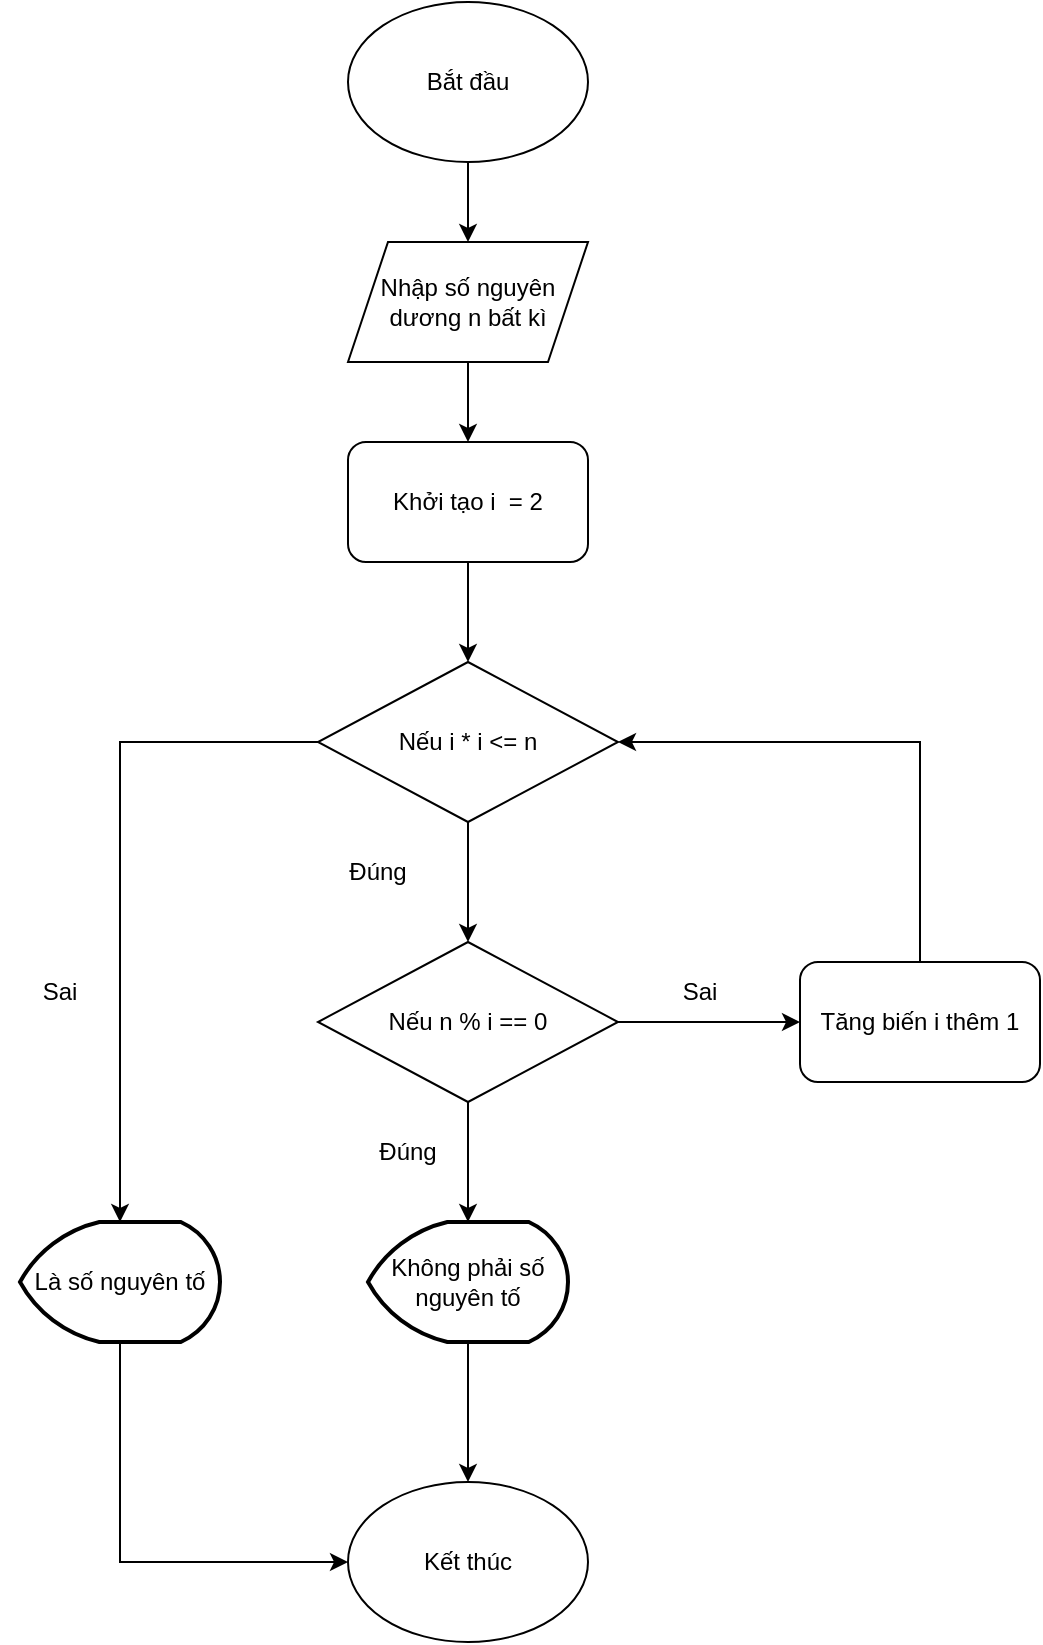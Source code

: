 <mxfile version="25.0.3">
  <diagram id="C5RBs43oDa-KdzZeNtuy" name="Page-1">
    <mxGraphModel dx="996" dy="567" grid="1" gridSize="10" guides="1" tooltips="1" connect="1" arrows="1" fold="1" page="1" pageScale="1" pageWidth="827" pageHeight="1169" math="0" shadow="0">
      <root>
        <mxCell id="WIyWlLk6GJQsqaUBKTNV-0" />
        <mxCell id="WIyWlLk6GJQsqaUBKTNV-1" parent="WIyWlLk6GJQsqaUBKTNV-0" />
        <mxCell id="DYsbvY0A7Q3seqad_XEp-3" value="" style="edgeStyle=orthogonalEdgeStyle;rounded=0;orthogonalLoop=1;jettySize=auto;html=1;" edge="1" parent="WIyWlLk6GJQsqaUBKTNV-1" source="DYsbvY0A7Q3seqad_XEp-0" target="DYsbvY0A7Q3seqad_XEp-2">
          <mxGeometry relative="1" as="geometry" />
        </mxCell>
        <mxCell id="DYsbvY0A7Q3seqad_XEp-0" value="Bắt đầu" style="ellipse;whiteSpace=wrap;html=1;" vertex="1" parent="WIyWlLk6GJQsqaUBKTNV-1">
          <mxGeometry x="354" y="30" width="120" height="80" as="geometry" />
        </mxCell>
        <mxCell id="DYsbvY0A7Q3seqad_XEp-1" value="Kết thúc" style="ellipse;whiteSpace=wrap;html=1;" vertex="1" parent="WIyWlLk6GJQsqaUBKTNV-1">
          <mxGeometry x="354" y="770" width="120" height="80" as="geometry" />
        </mxCell>
        <mxCell id="DYsbvY0A7Q3seqad_XEp-5" value="" style="edgeStyle=orthogonalEdgeStyle;rounded=0;orthogonalLoop=1;jettySize=auto;html=1;" edge="1" parent="WIyWlLk6GJQsqaUBKTNV-1" source="DYsbvY0A7Q3seqad_XEp-2" target="DYsbvY0A7Q3seqad_XEp-4">
          <mxGeometry relative="1" as="geometry" />
        </mxCell>
        <mxCell id="DYsbvY0A7Q3seqad_XEp-2" value="Nhập số nguyên dương n bất kì" style="shape=parallelogram;perimeter=parallelogramPerimeter;whiteSpace=wrap;html=1;fixedSize=1;" vertex="1" parent="WIyWlLk6GJQsqaUBKTNV-1">
          <mxGeometry x="354" y="150" width="120" height="60" as="geometry" />
        </mxCell>
        <mxCell id="DYsbvY0A7Q3seqad_XEp-7" value="" style="edgeStyle=orthogonalEdgeStyle;rounded=0;orthogonalLoop=1;jettySize=auto;html=1;" edge="1" parent="WIyWlLk6GJQsqaUBKTNV-1" source="DYsbvY0A7Q3seqad_XEp-4" target="DYsbvY0A7Q3seqad_XEp-6">
          <mxGeometry relative="1" as="geometry" />
        </mxCell>
        <mxCell id="DYsbvY0A7Q3seqad_XEp-4" value="Khởi tạo i&amp;nbsp; = 2" style="rounded=1;whiteSpace=wrap;html=1;" vertex="1" parent="WIyWlLk6GJQsqaUBKTNV-1">
          <mxGeometry x="354" y="250" width="120" height="60" as="geometry" />
        </mxCell>
        <mxCell id="DYsbvY0A7Q3seqad_XEp-11" value="" style="edgeStyle=orthogonalEdgeStyle;rounded=0;orthogonalLoop=1;jettySize=auto;html=1;" edge="1" parent="WIyWlLk6GJQsqaUBKTNV-1" source="DYsbvY0A7Q3seqad_XEp-6" target="DYsbvY0A7Q3seqad_XEp-10">
          <mxGeometry relative="1" as="geometry" />
        </mxCell>
        <mxCell id="DYsbvY0A7Q3seqad_XEp-6" value="Nếu i * i &amp;lt;= n" style="rhombus;whiteSpace=wrap;html=1;" vertex="1" parent="WIyWlLk6GJQsqaUBKTNV-1">
          <mxGeometry x="339" y="360" width="150" height="80" as="geometry" />
        </mxCell>
        <mxCell id="DYsbvY0A7Q3seqad_XEp-15" value="" style="edgeStyle=orthogonalEdgeStyle;rounded=0;orthogonalLoop=1;jettySize=auto;html=1;" edge="1" parent="WIyWlLk6GJQsqaUBKTNV-1" source="DYsbvY0A7Q3seqad_XEp-10" target="DYsbvY0A7Q3seqad_XEp-14">
          <mxGeometry relative="1" as="geometry" />
        </mxCell>
        <mxCell id="DYsbvY0A7Q3seqad_XEp-23" value="" style="edgeStyle=orthogonalEdgeStyle;rounded=0;orthogonalLoop=1;jettySize=auto;html=1;" edge="1" parent="WIyWlLk6GJQsqaUBKTNV-1" source="DYsbvY0A7Q3seqad_XEp-10" target="DYsbvY0A7Q3seqad_XEp-22">
          <mxGeometry relative="1" as="geometry" />
        </mxCell>
        <mxCell id="DYsbvY0A7Q3seqad_XEp-10" value="Nếu n % i == 0" style="rhombus;whiteSpace=wrap;html=1;" vertex="1" parent="WIyWlLk6GJQsqaUBKTNV-1">
          <mxGeometry x="339" y="500" width="150" height="80" as="geometry" />
        </mxCell>
        <mxCell id="DYsbvY0A7Q3seqad_XEp-12" value="Đúng" style="text;html=1;align=center;verticalAlign=middle;whiteSpace=wrap;rounded=0;" vertex="1" parent="WIyWlLk6GJQsqaUBKTNV-1">
          <mxGeometry x="339" y="450" width="60" height="30" as="geometry" />
        </mxCell>
        <mxCell id="DYsbvY0A7Q3seqad_XEp-21" value="" style="edgeStyle=orthogonalEdgeStyle;rounded=0;orthogonalLoop=1;jettySize=auto;html=1;" edge="1" parent="WIyWlLk6GJQsqaUBKTNV-1" source="DYsbvY0A7Q3seqad_XEp-14" target="DYsbvY0A7Q3seqad_XEp-1">
          <mxGeometry relative="1" as="geometry" />
        </mxCell>
        <mxCell id="DYsbvY0A7Q3seqad_XEp-14" value="Không phải số nguyên tố" style="strokeWidth=2;html=1;shape=mxgraph.flowchart.display;whiteSpace=wrap;" vertex="1" parent="WIyWlLk6GJQsqaUBKTNV-1">
          <mxGeometry x="364" y="640" width="100" height="60" as="geometry" />
        </mxCell>
        <mxCell id="DYsbvY0A7Q3seqad_XEp-20" value="Đúng" style="text;html=1;align=center;verticalAlign=middle;whiteSpace=wrap;rounded=0;" vertex="1" parent="WIyWlLk6GJQsqaUBKTNV-1">
          <mxGeometry x="354" y="590" width="60" height="30" as="geometry" />
        </mxCell>
        <mxCell id="DYsbvY0A7Q3seqad_XEp-24" style="edgeStyle=orthogonalEdgeStyle;rounded=0;orthogonalLoop=1;jettySize=auto;html=1;exitX=0.5;exitY=0;exitDx=0;exitDy=0;entryX=1;entryY=0.5;entryDx=0;entryDy=0;" edge="1" parent="WIyWlLk6GJQsqaUBKTNV-1" source="DYsbvY0A7Q3seqad_XEp-22" target="DYsbvY0A7Q3seqad_XEp-6">
          <mxGeometry relative="1" as="geometry" />
        </mxCell>
        <mxCell id="DYsbvY0A7Q3seqad_XEp-22" value="Tăng biến i thêm 1" style="rounded=1;whiteSpace=wrap;html=1;" vertex="1" parent="WIyWlLk6GJQsqaUBKTNV-1">
          <mxGeometry x="580" y="510" width="120" height="60" as="geometry" />
        </mxCell>
        <mxCell id="DYsbvY0A7Q3seqad_XEp-28" style="edgeStyle=orthogonalEdgeStyle;rounded=0;orthogonalLoop=1;jettySize=auto;html=1;exitX=0.5;exitY=1;exitDx=0;exitDy=0;exitPerimeter=0;entryX=0;entryY=0.5;entryDx=0;entryDy=0;" edge="1" parent="WIyWlLk6GJQsqaUBKTNV-1" source="DYsbvY0A7Q3seqad_XEp-25" target="DYsbvY0A7Q3seqad_XEp-1">
          <mxGeometry relative="1" as="geometry" />
        </mxCell>
        <mxCell id="DYsbvY0A7Q3seqad_XEp-25" value="Là số nguyên tố" style="strokeWidth=2;html=1;shape=mxgraph.flowchart.display;whiteSpace=wrap;" vertex="1" parent="WIyWlLk6GJQsqaUBKTNV-1">
          <mxGeometry x="190" y="640" width="100" height="60" as="geometry" />
        </mxCell>
        <mxCell id="DYsbvY0A7Q3seqad_XEp-26" style="edgeStyle=orthogonalEdgeStyle;rounded=0;orthogonalLoop=1;jettySize=auto;html=1;exitX=0;exitY=0.5;exitDx=0;exitDy=0;entryX=0.5;entryY=0;entryDx=0;entryDy=0;entryPerimeter=0;" edge="1" parent="WIyWlLk6GJQsqaUBKTNV-1" source="DYsbvY0A7Q3seqad_XEp-6" target="DYsbvY0A7Q3seqad_XEp-25">
          <mxGeometry relative="1" as="geometry" />
        </mxCell>
        <mxCell id="DYsbvY0A7Q3seqad_XEp-27" value="Sai" style="text;html=1;align=center;verticalAlign=middle;whiteSpace=wrap;rounded=0;" vertex="1" parent="WIyWlLk6GJQsqaUBKTNV-1">
          <mxGeometry x="180" y="510" width="60" height="30" as="geometry" />
        </mxCell>
        <mxCell id="DYsbvY0A7Q3seqad_XEp-29" value="Sai" style="text;html=1;align=center;verticalAlign=middle;whiteSpace=wrap;rounded=0;" vertex="1" parent="WIyWlLk6GJQsqaUBKTNV-1">
          <mxGeometry x="500" y="510" width="60" height="30" as="geometry" />
        </mxCell>
      </root>
    </mxGraphModel>
  </diagram>
</mxfile>
